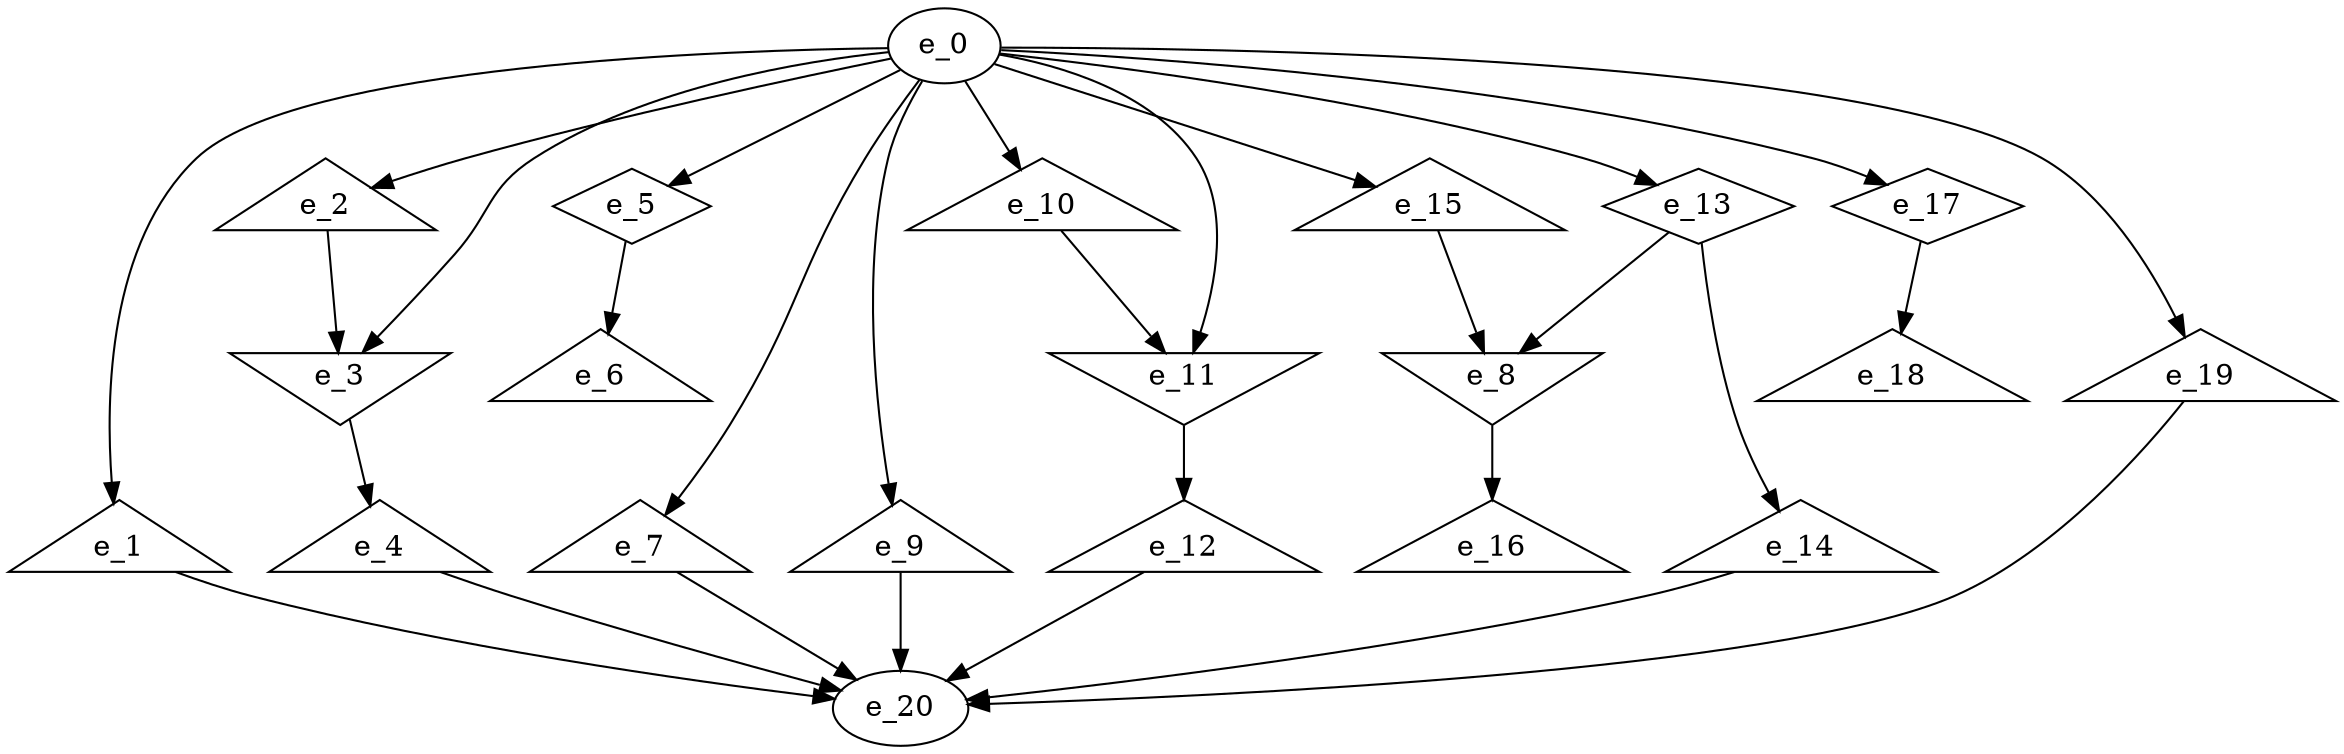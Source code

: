 digraph control_path {
  e_0: entry_node : n ;
  e_1 [shape = triangle];
  e_2 [shape = triangle];
  e_3 [shape = invtriangle];
  e_4 [shape = triangle];
  e_5 [shape = diamond];
  e_6 [shape = triangle];
  e_7 [shape = triangle];
  e_8 [shape = invtriangle];
  e_9 [shape = triangle];
  e_10 [shape = triangle];
  e_11 [shape = invtriangle];
  e_12 [shape = triangle];
  e_13 [shape = diamond];
  e_14 [shape = triangle];
  e_15 [shape = triangle];
  e_16 [shape = triangle];
  e_17 [shape = diamond];
  e_18 [shape = triangle];
  e_19 [shape = triangle];
  e_20: exit_node : s ;
  e_0 -> e_1;
  e_0 -> e_2;
  e_0 -> e_3;
  e_2 -> e_3;
  e_3 -> e_4;
  e_0 -> e_5;
  e_5 -> e_6;
  e_0 -> e_7;
  e_13 -> e_8;
  e_15 -> e_8;
  e_0 -> e_9;
  e_0 -> e_10;
  e_10 -> e_11;
  e_0 -> e_11;
  e_11 -> e_12;
  e_0 -> e_13;
  e_13 -> e_14;
  e_0 -> e_15;
  e_8 -> e_16;
  e_0 -> e_17;
  e_17 -> e_18;
  e_0 -> e_19;
  e_1 -> e_20;
  e_12 -> e_20;
  e_9 -> e_20;
  e_14 -> e_20;
  e_19 -> e_20;
  e_7 -> e_20;
  e_4 -> e_20;
}
